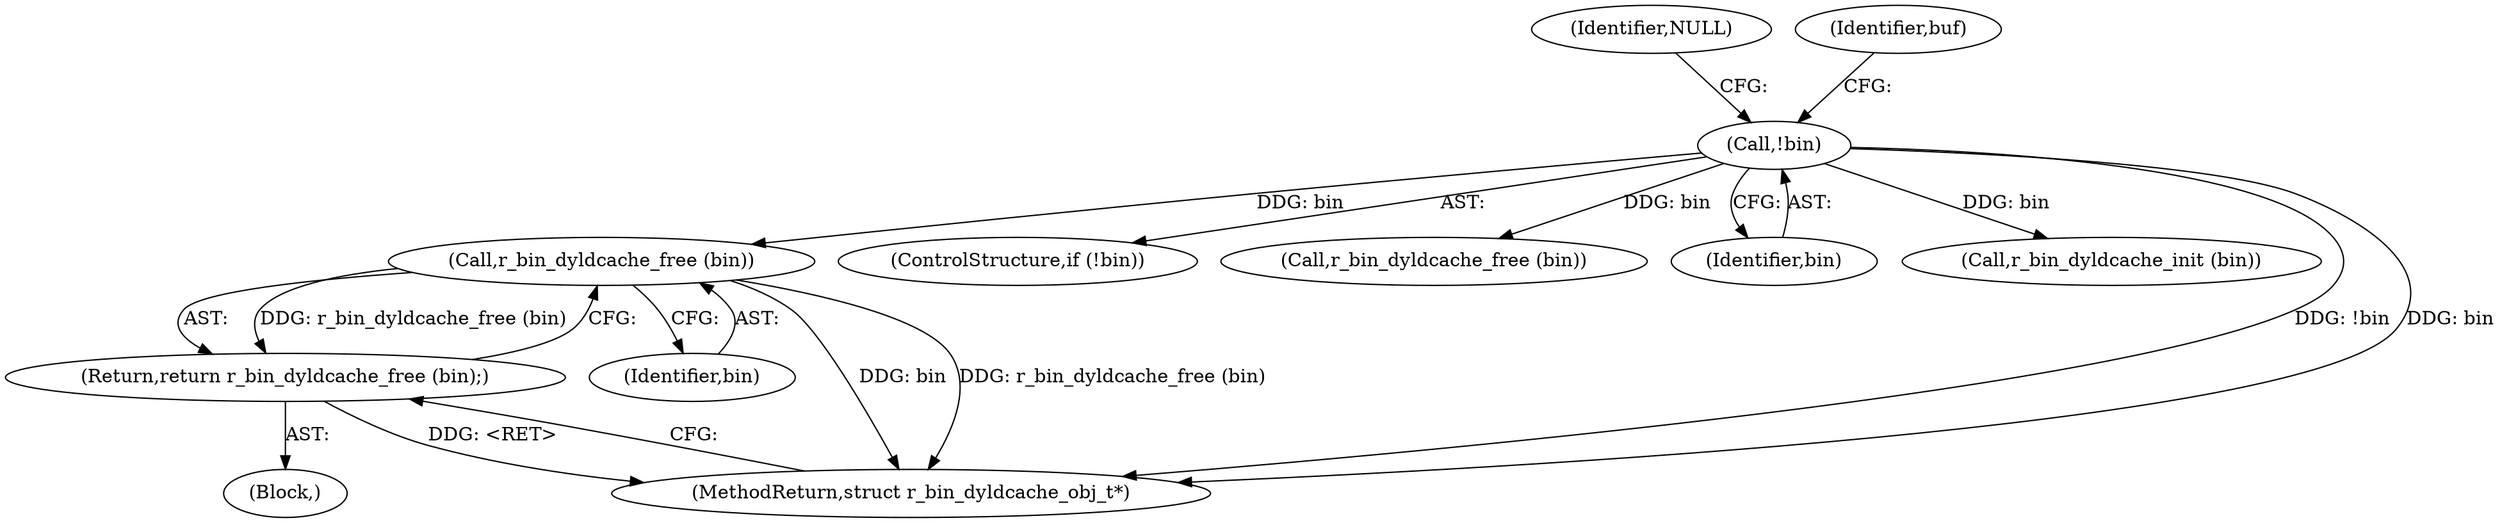 digraph "0_radare2_4e98402f09a0ef0bb8559a33a4c1988c54938eaf_0@API" {
"1000137" [label="(Call,r_bin_dyldcache_free (bin))"];
"1000105" [label="(Call,!bin)"];
"1000136" [label="(Return,return r_bin_dyldcache_free (bin);)"];
"1000136" [label="(Return,return r_bin_dyldcache_free (bin);)"];
"1000104" [label="(ControlStructure,if (!bin))"];
"1000135" [label="(Block,)"];
"1000115" [label="(Call,r_bin_dyldcache_free (bin))"];
"1000137" [label="(Call,r_bin_dyldcache_free (bin))"];
"1000138" [label="(Identifier,bin)"];
"1000106" [label="(Identifier,bin)"];
"1000109" [label="(Identifier,NULL)"];
"1000141" [label="(Call,r_bin_dyldcache_init (bin))"];
"1000105" [label="(Call,!bin)"];
"1000154" [label="(MethodReturn,struct r_bin_dyldcache_obj_t*)"];
"1000112" [label="(Identifier,buf)"];
"1000137" -> "1000136"  [label="AST: "];
"1000137" -> "1000138"  [label="CFG: "];
"1000138" -> "1000137"  [label="AST: "];
"1000136" -> "1000137"  [label="CFG: "];
"1000137" -> "1000154"  [label="DDG: bin"];
"1000137" -> "1000154"  [label="DDG: r_bin_dyldcache_free (bin)"];
"1000137" -> "1000136"  [label="DDG: r_bin_dyldcache_free (bin)"];
"1000105" -> "1000137"  [label="DDG: bin"];
"1000105" -> "1000104"  [label="AST: "];
"1000105" -> "1000106"  [label="CFG: "];
"1000106" -> "1000105"  [label="AST: "];
"1000109" -> "1000105"  [label="CFG: "];
"1000112" -> "1000105"  [label="CFG: "];
"1000105" -> "1000154"  [label="DDG: !bin"];
"1000105" -> "1000154"  [label="DDG: bin"];
"1000105" -> "1000115"  [label="DDG: bin"];
"1000105" -> "1000141"  [label="DDG: bin"];
"1000136" -> "1000135"  [label="AST: "];
"1000154" -> "1000136"  [label="CFG: "];
"1000136" -> "1000154"  [label="DDG: <RET>"];
}
